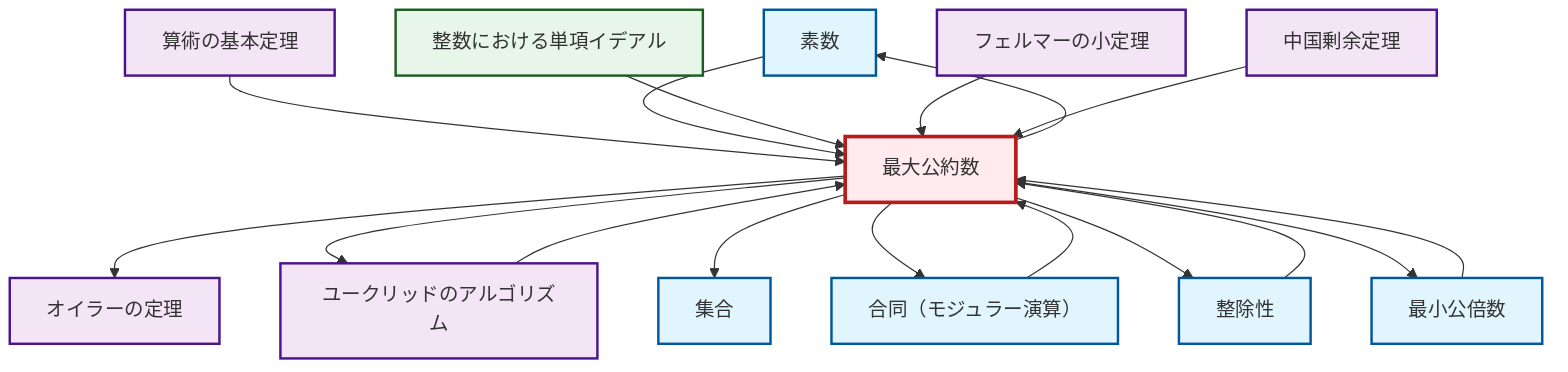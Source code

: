 graph TD
    classDef definition fill:#e1f5fe,stroke:#01579b,stroke-width:2px
    classDef theorem fill:#f3e5f5,stroke:#4a148c,stroke-width:2px
    classDef axiom fill:#fff3e0,stroke:#e65100,stroke-width:2px
    classDef example fill:#e8f5e9,stroke:#1b5e20,stroke-width:2px
    classDef current fill:#ffebee,stroke:#b71c1c,stroke-width:3px
    def-prime["素数"]:::definition
    thm-fundamental-arithmetic["算術の基本定理"]:::theorem
    def-congruence["合同（モジュラー演算）"]:::definition
    thm-chinese-remainder["中国剰余定理"]:::theorem
    thm-euler["オイラーの定理"]:::theorem
    def-set["集合"]:::definition
    def-lcm["最小公倍数"]:::definition
    def-divisibility["整除性"]:::definition
    def-gcd["最大公約数"]:::definition
    ex-principal-ideal["整数における単項イデアル"]:::example
    thm-fermat-little["フェルマーの小定理"]:::theorem
    thm-euclidean-algorithm["ユークリッドのアルゴリズム"]:::theorem
    def-lcm --> def-gcd
    thm-fundamental-arithmetic --> def-gcd
    def-congruence --> def-gcd
    def-gcd --> thm-euler
    def-prime --> def-gcd
    thm-euclidean-algorithm --> def-gcd
    def-gcd --> thm-euclidean-algorithm
    def-divisibility --> def-gcd
    def-gcd --> def-set
    def-gcd --> def-congruence
    def-gcd --> def-divisibility
    def-gcd --> def-prime
    ex-principal-ideal --> def-gcd
    def-gcd --> def-lcm
    thm-fermat-little --> def-gcd
    thm-chinese-remainder --> def-gcd
    class def-gcd current